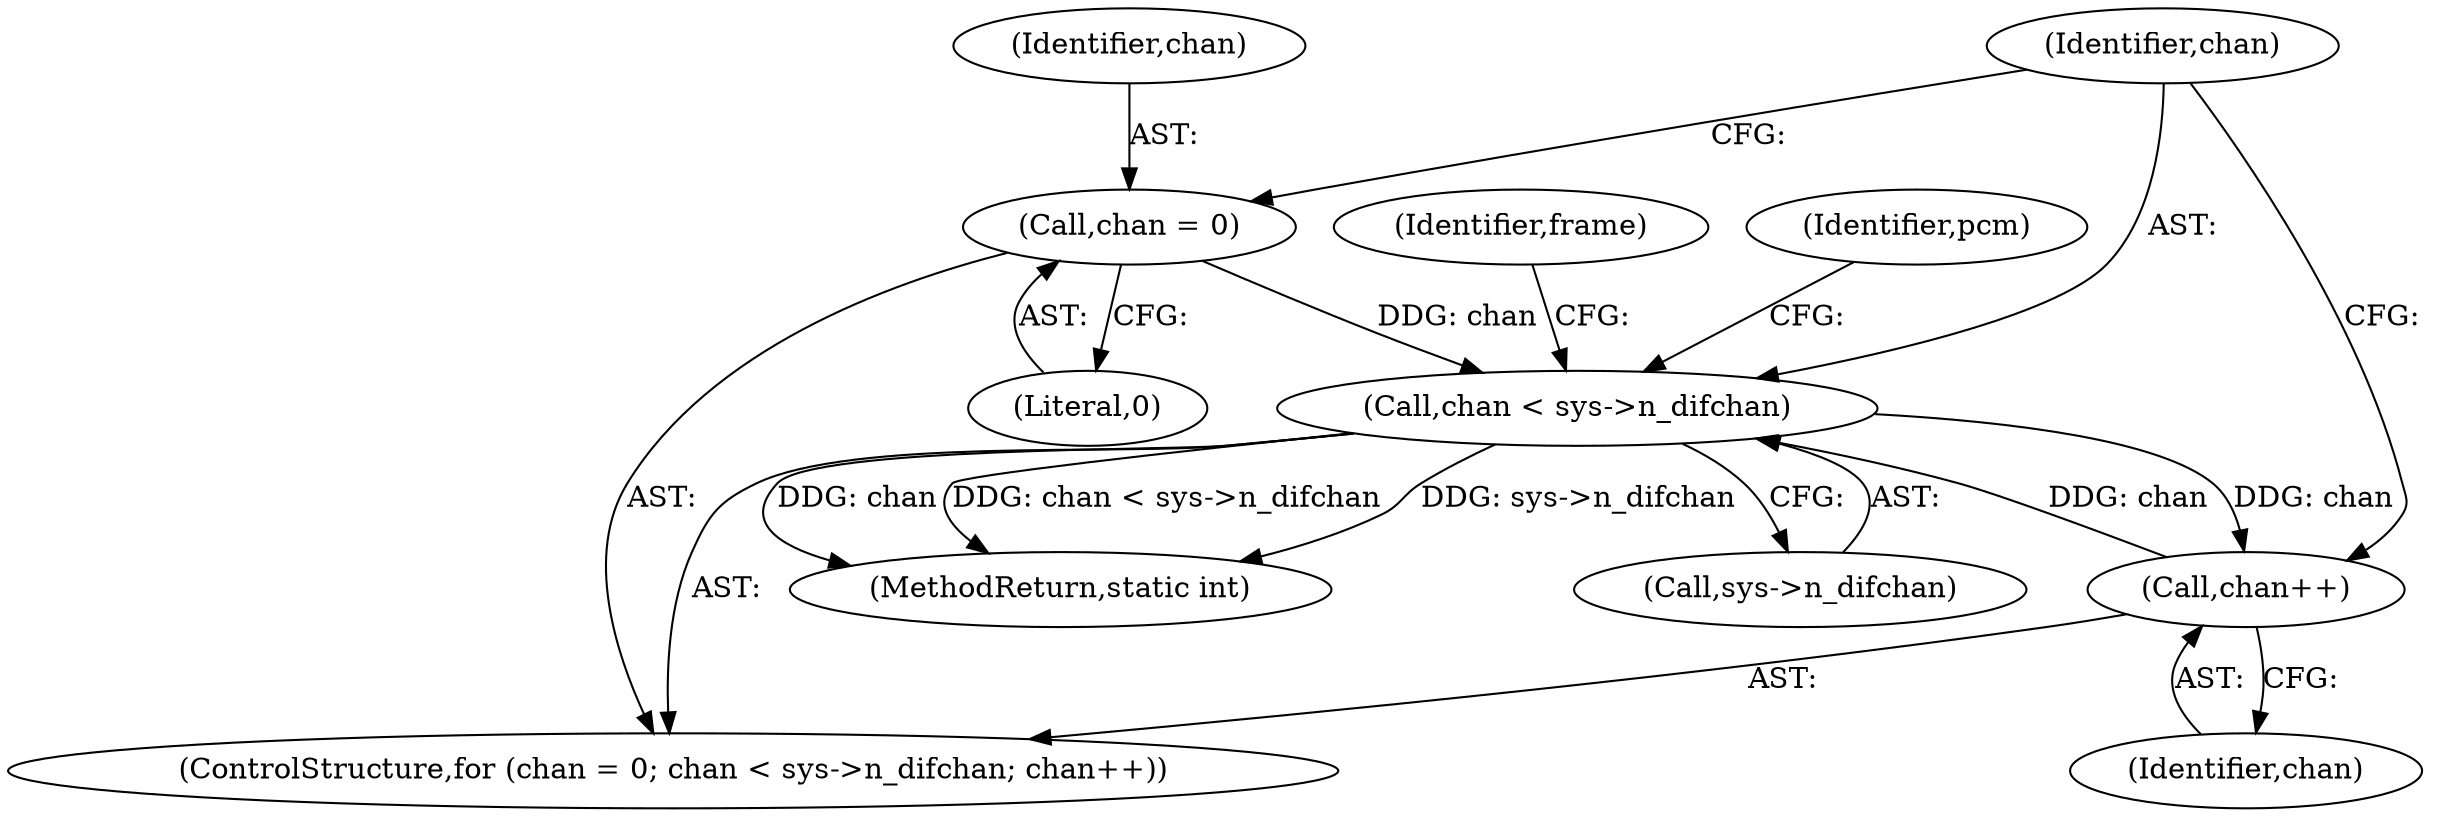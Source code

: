 digraph "0_libav_2d1c0dea5f6b91bec7f5fa53ec050913d851e366@pointer" {
"1000221" [label="(Call,chan < sys->n_difchan)"];
"1000226" [label="(Call,chan++)"];
"1000221" [label="(Call,chan < sys->n_difchan)"];
"1000218" [label="(Call,chan = 0)"];
"1000226" [label="(Call,chan++)"];
"1000521" [label="(MethodReturn,static int)"];
"1000218" [label="(Call,chan = 0)"];
"1000227" [label="(Identifier,chan)"];
"1000517" [label="(Identifier,frame)"];
"1000220" [label="(Literal,0)"];
"1000223" [label="(Call,sys->n_difchan)"];
"1000217" [label="(ControlStructure,for (chan = 0; chan < sys->n_difchan; chan++))"];
"1000230" [label="(Identifier,pcm)"];
"1000219" [label="(Identifier,chan)"];
"1000221" [label="(Call,chan < sys->n_difchan)"];
"1000222" [label="(Identifier,chan)"];
"1000221" -> "1000217"  [label="AST: "];
"1000221" -> "1000223"  [label="CFG: "];
"1000222" -> "1000221"  [label="AST: "];
"1000223" -> "1000221"  [label="AST: "];
"1000230" -> "1000221"  [label="CFG: "];
"1000517" -> "1000221"  [label="CFG: "];
"1000221" -> "1000521"  [label="DDG: chan < sys->n_difchan"];
"1000221" -> "1000521"  [label="DDG: sys->n_difchan"];
"1000221" -> "1000521"  [label="DDG: chan"];
"1000226" -> "1000221"  [label="DDG: chan"];
"1000218" -> "1000221"  [label="DDG: chan"];
"1000221" -> "1000226"  [label="DDG: chan"];
"1000226" -> "1000217"  [label="AST: "];
"1000226" -> "1000227"  [label="CFG: "];
"1000227" -> "1000226"  [label="AST: "];
"1000222" -> "1000226"  [label="CFG: "];
"1000218" -> "1000217"  [label="AST: "];
"1000218" -> "1000220"  [label="CFG: "];
"1000219" -> "1000218"  [label="AST: "];
"1000220" -> "1000218"  [label="AST: "];
"1000222" -> "1000218"  [label="CFG: "];
}
